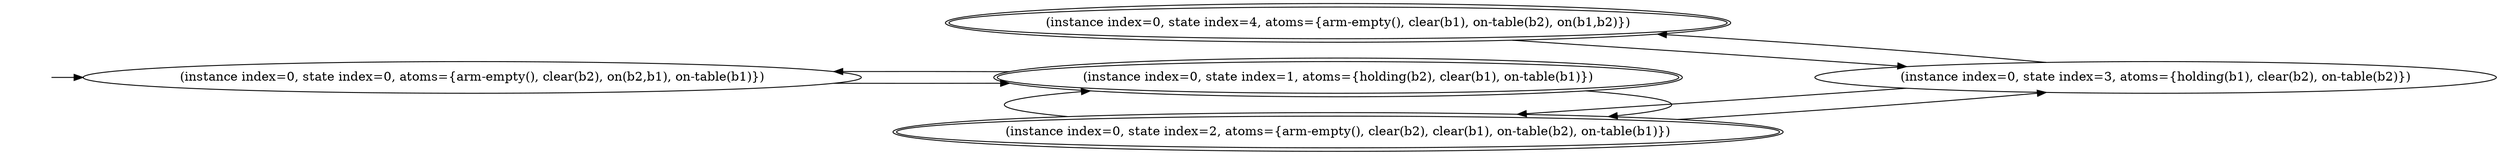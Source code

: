 digraph {
rankdir="LR"
s0[label="(instance index=0, state index=0, atoms={arm-empty(), clear(b2), on(b2,b1), on-table(b1)})"]
s3[label="(instance index=0, state index=3, atoms={holding(b1), clear(b2), on-table(b2)})"]
s1[peripheries=2,label="(instance index=0, state index=1, atoms={holding(b2), clear(b1), on-table(b1)})"]
s4[peripheries=2,label="(instance index=0, state index=4, atoms={arm-empty(), clear(b1), on-table(b2), on(b1,b2)})"]
s2[peripheries=2,label="(instance index=0, state index=2, atoms={arm-empty(), clear(b2), clear(b1), on-table(b2), on-table(b1)})"]
Dangling [ label = "", style = invis ]
{ rank = same; Dangling }
Dangling -> s0
{ rank = same; s0}
{ rank = same; s1,s4,s2}
{
s0->s1
s3->s4
s3->s2
}
{
s1->s2
s1->s0
s4->s3
s2->s3
s2->s1
}
}
